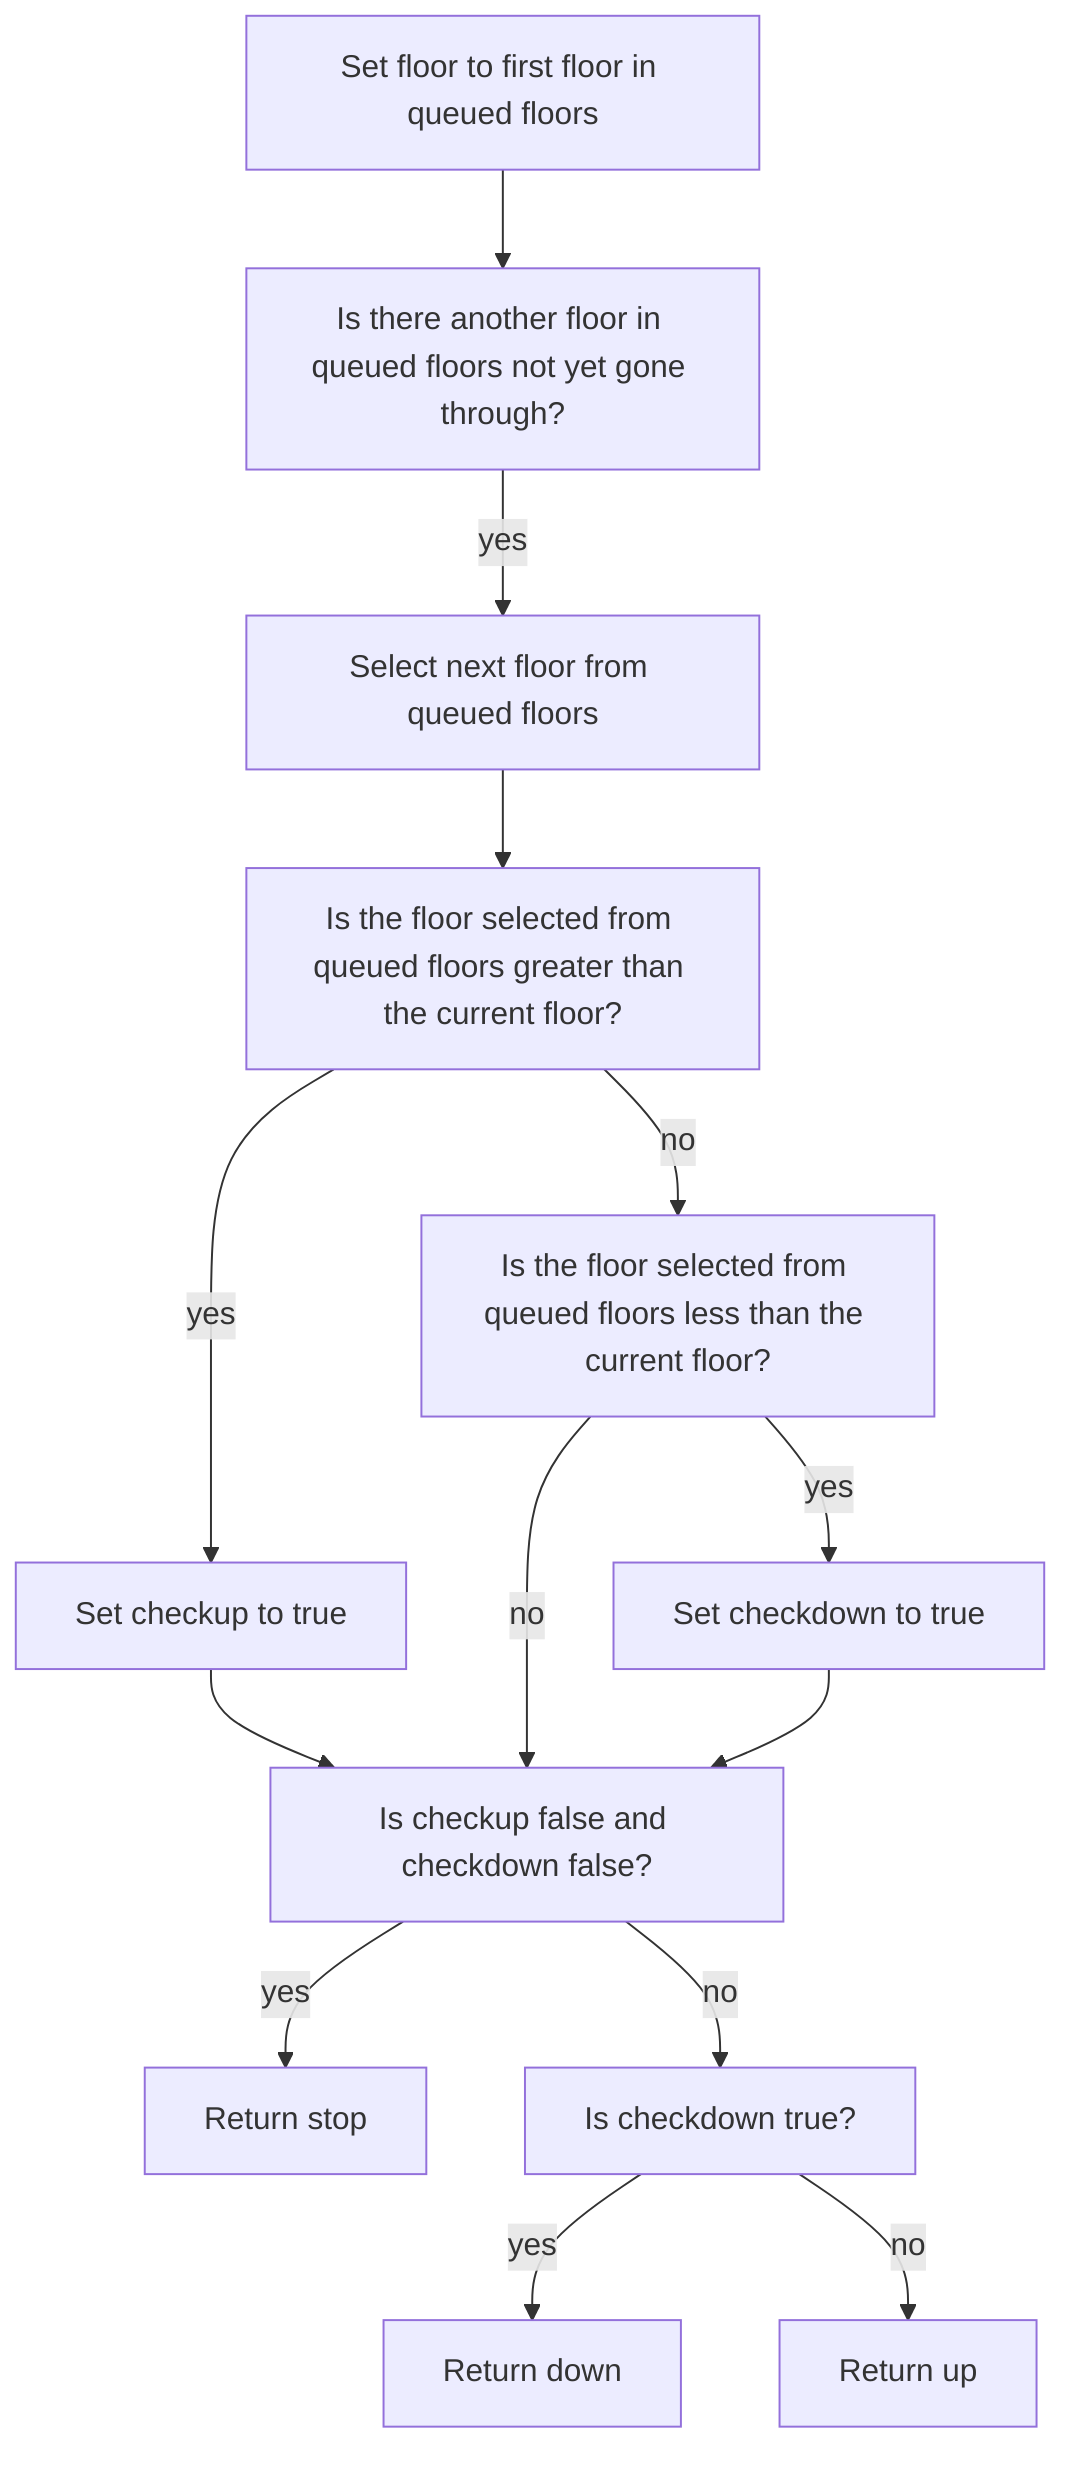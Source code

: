flowchart TD
    A["Set floor to first floor in queued floors"]
    B["Is there another floor in queued floors not yet gone through?"]
    L["Select next floor from queued floors"]
    C["Is the floor selected from queued floors greater than the current floor?"]
    D["Set checkup to true"]
    E["Is the floor selected from queued floors less than the current floor?"]
    F["Set checkdown to true"]
    G["Is checkup false and checkdown false?"]
    H["Return stop"]
    I["Is checkdown true?"]
    J["Return down"]
    K["Return up"]
    A --> B
    B -->|yes| L
    L --> C
    C -->|yes| D
    C -->|no| E
    E -->|yes| F
    D --> G
    E -->|no| G
    F --> G
    G -->|yes| H
    G -->|no| I
    I -->|yes| J
    I -->|no| K